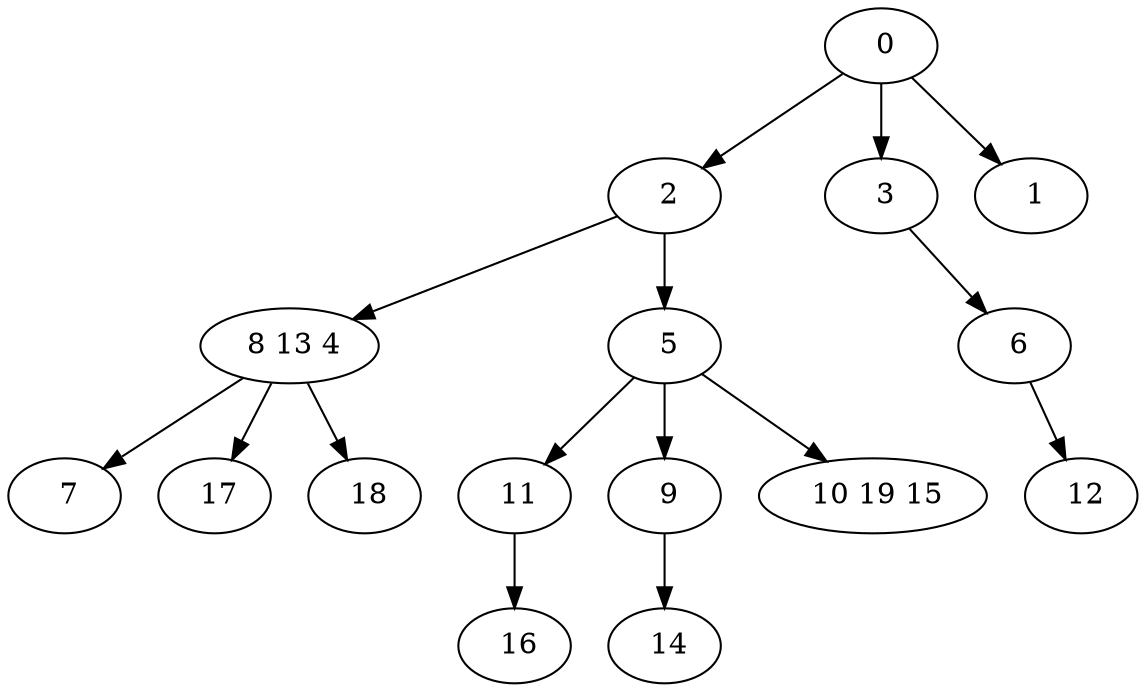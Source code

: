 digraph mytree {
" 0" -> " 2";
" 0" -> " 3";
" 0" -> " 1";
" 2" -> " 8 13 4";
" 2" -> " 5";
" 3" -> " 6";
" 8 13 4" -> " 7";
" 8 13 4" -> " 17";
" 8 13 4" -> " 18";
" 5" -> " 11";
" 5" -> " 9";
" 5" -> " 10 19 15";
" 6" -> " 12";
" 11" -> " 16";
" 9" -> " 14";
" 14";
" 12";
" 16";
" 7";
" 17";
" 18";
" 1";
" 10 19 15";
}
